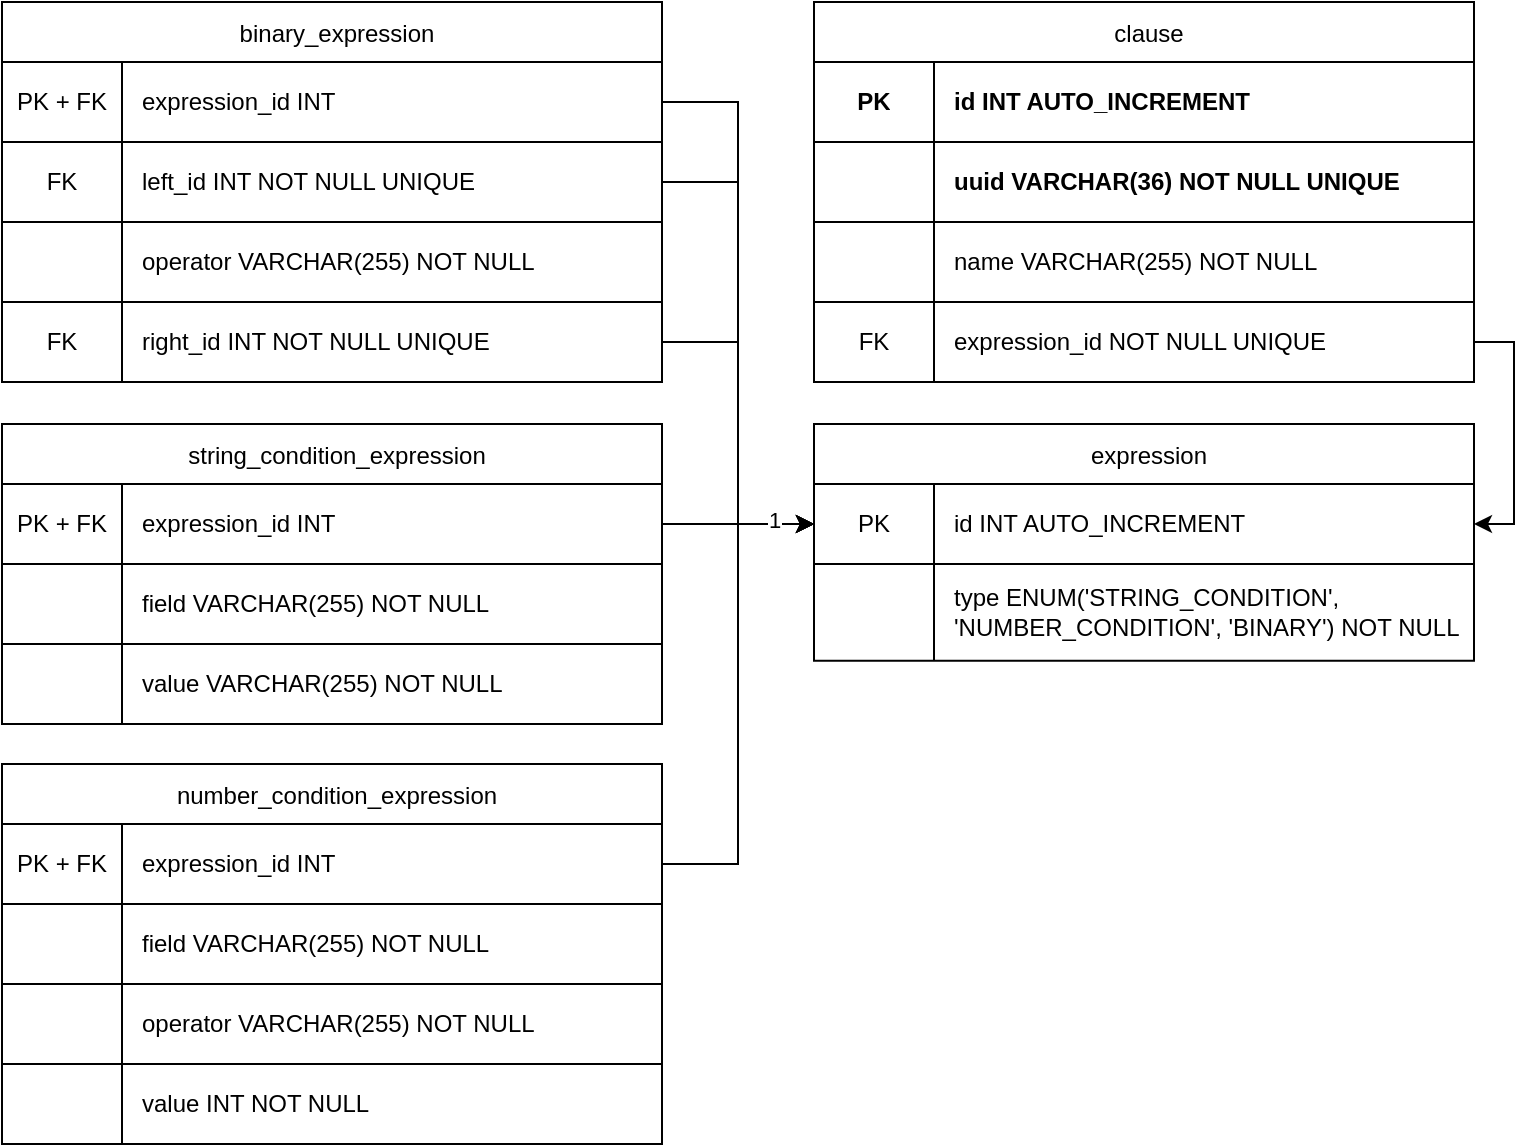 <mxfile version="28.2.0">
  <diagram name="Page-1" id="ek-tP67ySGTzb-tkhi0k">
    <mxGraphModel dx="1358" dy="879" grid="1" gridSize="10" guides="1" tooltips="1" connect="1" arrows="1" fold="1" page="1" pageScale="1" pageWidth="850" pageHeight="1100" math="0" shadow="0">
      <root>
        <mxCell id="0" />
        <mxCell id="1" parent="0" />
        <mxCell id="OWFV3B_Z_rQfKOHIlMLY-87" style="edgeStyle=orthogonalEdgeStyle;rounded=0;orthogonalLoop=1;jettySize=auto;html=1;exitX=1;exitY=0.5;exitDx=0;exitDy=0;entryX=0;entryY=0.5;entryDx=0;entryDy=0;" edge="1" parent="1" source="OWFV3B_Z_rQfKOHIlMLY-73" target="OWFV3B_Z_rQfKOHIlMLY-56">
          <mxGeometry relative="1" as="geometry">
            <mxPoint x="500" y="670" as="targetPoint" />
            <mxPoint x="410" y="600" as="sourcePoint" />
          </mxGeometry>
        </mxCell>
        <mxCell id="OWFV3B_Z_rQfKOHIlMLY-1" value="clause" style="shape=table;startSize=30;container=1;collapsible=0;childLayout=tableLayout;spacingLeft=5;" vertex="1" parent="1">
          <mxGeometry x="469" y="299" width="330" height="190" as="geometry" />
        </mxCell>
        <mxCell id="OWFV3B_Z_rQfKOHIlMLY-2" value="" style="shape=tableRow;horizontal=0;startSize=0;swimlaneHead=0;swimlaneBody=0;strokeColor=inherit;top=0;left=0;bottom=0;right=0;collapsible=0;dropTarget=0;fillColor=none;points=[[0,0.5],[1,0.5]];portConstraint=eastwest;fontStyle=1" vertex="1" parent="OWFV3B_Z_rQfKOHIlMLY-1">
          <mxGeometry y="30" width="330" height="40" as="geometry" />
        </mxCell>
        <mxCell id="OWFV3B_Z_rQfKOHIlMLY-3" value="PK" style="shape=partialRectangle;html=1;whiteSpace=wrap;connectable=0;strokeColor=inherit;overflow=hidden;fillColor=none;top=0;left=0;bottom=0;right=0;pointerEvents=1;fontStyle=1" vertex="1" parent="OWFV3B_Z_rQfKOHIlMLY-2">
          <mxGeometry width="60" height="40" as="geometry">
            <mxRectangle width="60" height="40" as="alternateBounds" />
          </mxGeometry>
        </mxCell>
        <mxCell id="OWFV3B_Z_rQfKOHIlMLY-4" value="id INT AUTO_INCREMENT" style="shape=partialRectangle;html=1;whiteSpace=wrap;connectable=0;strokeColor=inherit;overflow=hidden;fillColor=none;top=0;left=0;bottom=0;right=0;pointerEvents=1;align=left;spacingLeft=8;fontStyle=1" vertex="1" parent="OWFV3B_Z_rQfKOHIlMLY-2">
          <mxGeometry x="60" width="270" height="40" as="geometry">
            <mxRectangle width="270" height="40" as="alternateBounds" />
          </mxGeometry>
        </mxCell>
        <mxCell id="OWFV3B_Z_rQfKOHIlMLY-5" value="" style="shape=tableRow;horizontal=0;startSize=0;swimlaneHead=0;swimlaneBody=0;strokeColor=inherit;top=0;left=0;bottom=0;right=0;collapsible=0;dropTarget=0;fillColor=none;points=[[0,0.5],[1,0.5]];portConstraint=eastwest;fontStyle=1" vertex="1" parent="OWFV3B_Z_rQfKOHIlMLY-1">
          <mxGeometry y="70" width="330" height="40" as="geometry" />
        </mxCell>
        <mxCell id="OWFV3B_Z_rQfKOHIlMLY-6" value="" style="shape=partialRectangle;html=1;whiteSpace=wrap;connectable=0;strokeColor=inherit;overflow=hidden;fillColor=none;top=0;left=0;bottom=0;right=0;pointerEvents=1;fontStyle=1" vertex="1" parent="OWFV3B_Z_rQfKOHIlMLY-5">
          <mxGeometry width="60" height="40" as="geometry">
            <mxRectangle width="60" height="40" as="alternateBounds" />
          </mxGeometry>
        </mxCell>
        <mxCell id="OWFV3B_Z_rQfKOHIlMLY-7" value="uuid VARCHAR(36) NOT NULL UNIQUE" style="shape=partialRectangle;html=1;whiteSpace=wrap;connectable=0;strokeColor=inherit;overflow=hidden;fillColor=none;top=0;left=0;bottom=0;right=0;pointerEvents=1;align=left;spacingLeft=8;fontStyle=1" vertex="1" parent="OWFV3B_Z_rQfKOHIlMLY-5">
          <mxGeometry x="60" width="270" height="40" as="geometry">
            <mxRectangle width="270" height="40" as="alternateBounds" />
          </mxGeometry>
        </mxCell>
        <mxCell id="OWFV3B_Z_rQfKOHIlMLY-8" value="" style="shape=tableRow;horizontal=0;startSize=0;swimlaneHead=0;swimlaneBody=0;strokeColor=inherit;top=0;left=0;bottom=0;right=0;collapsible=0;dropTarget=0;fillColor=none;points=[[0,0.5],[1,0.5]];portConstraint=eastwest;" vertex="1" parent="OWFV3B_Z_rQfKOHIlMLY-1">
          <mxGeometry y="110" width="330" height="40" as="geometry" />
        </mxCell>
        <mxCell id="OWFV3B_Z_rQfKOHIlMLY-9" value="" style="shape=partialRectangle;html=1;whiteSpace=wrap;connectable=0;strokeColor=inherit;overflow=hidden;fillColor=none;top=0;left=0;bottom=0;right=0;pointerEvents=1;" vertex="1" parent="OWFV3B_Z_rQfKOHIlMLY-8">
          <mxGeometry width="60" height="40" as="geometry">
            <mxRectangle width="60" height="40" as="alternateBounds" />
          </mxGeometry>
        </mxCell>
        <mxCell id="OWFV3B_Z_rQfKOHIlMLY-10" value="name VARCHAR(255) NOT NULL" style="shape=partialRectangle;html=1;whiteSpace=wrap;connectable=0;strokeColor=inherit;overflow=hidden;fillColor=none;top=0;left=0;bottom=0;right=0;pointerEvents=1;align=left;spacingLeft=8;" vertex="1" parent="OWFV3B_Z_rQfKOHIlMLY-8">
          <mxGeometry x="60" width="270" height="40" as="geometry">
            <mxRectangle width="270" height="40" as="alternateBounds" />
          </mxGeometry>
        </mxCell>
        <mxCell id="OWFV3B_Z_rQfKOHIlMLY-11" style="shape=tableRow;horizontal=0;startSize=0;swimlaneHead=0;swimlaneBody=0;strokeColor=inherit;top=0;left=0;bottom=0;right=0;collapsible=0;dropTarget=0;fillColor=none;points=[[0,0.5],[1,0.5]];portConstraint=eastwest;" vertex="1" parent="OWFV3B_Z_rQfKOHIlMLY-1">
          <mxGeometry y="150" width="330" height="40" as="geometry" />
        </mxCell>
        <mxCell id="OWFV3B_Z_rQfKOHIlMLY-12" value="FK" style="shape=partialRectangle;html=1;whiteSpace=wrap;connectable=0;strokeColor=inherit;overflow=hidden;fillColor=none;top=0;left=0;bottom=0;right=0;pointerEvents=1;" vertex="1" parent="OWFV3B_Z_rQfKOHIlMLY-11">
          <mxGeometry width="60" height="40" as="geometry">
            <mxRectangle width="60" height="40" as="alternateBounds" />
          </mxGeometry>
        </mxCell>
        <mxCell id="OWFV3B_Z_rQfKOHIlMLY-13" value="expression_id NOT NULL UNIQUE&amp;nbsp;" style="shape=partialRectangle;html=1;whiteSpace=wrap;connectable=0;strokeColor=inherit;overflow=hidden;fillColor=none;top=0;left=0;bottom=0;right=0;pointerEvents=1;align=left;spacingLeft=8;" vertex="1" parent="OWFV3B_Z_rQfKOHIlMLY-11">
          <mxGeometry x="60" width="270" height="40" as="geometry">
            <mxRectangle width="270" height="40" as="alternateBounds" />
          </mxGeometry>
        </mxCell>
        <mxCell id="OWFV3B_Z_rQfKOHIlMLY-14" value="string_condition_expression" style="shape=table;startSize=30;container=1;collapsible=0;childLayout=tableLayout;spacingLeft=5;" vertex="1" parent="1">
          <mxGeometry x="63" y="510" width="330" height="150" as="geometry" />
        </mxCell>
        <mxCell id="OWFV3B_Z_rQfKOHIlMLY-15" value="" style="shape=tableRow;horizontal=0;startSize=0;swimlaneHead=0;swimlaneBody=0;strokeColor=inherit;top=0;left=0;bottom=0;right=0;collapsible=0;dropTarget=0;fillColor=none;points=[[0,0.5],[1,0.5]];portConstraint=eastwest;" vertex="1" parent="OWFV3B_Z_rQfKOHIlMLY-14">
          <mxGeometry y="30" width="330" height="40" as="geometry" />
        </mxCell>
        <mxCell id="OWFV3B_Z_rQfKOHIlMLY-16" value="PK + FK" style="shape=partialRectangle;html=1;whiteSpace=wrap;connectable=0;strokeColor=inherit;overflow=hidden;fillColor=none;top=0;left=0;bottom=0;right=0;pointerEvents=1;" vertex="1" parent="OWFV3B_Z_rQfKOHIlMLY-15">
          <mxGeometry width="60" height="40" as="geometry">
            <mxRectangle width="60" height="40" as="alternateBounds" />
          </mxGeometry>
        </mxCell>
        <mxCell id="OWFV3B_Z_rQfKOHIlMLY-17" value="expression_id INT" style="shape=partialRectangle;html=1;whiteSpace=wrap;connectable=0;strokeColor=inherit;overflow=hidden;fillColor=none;top=0;left=0;bottom=0;right=0;pointerEvents=1;align=left;spacingLeft=8;" vertex="1" parent="OWFV3B_Z_rQfKOHIlMLY-15">
          <mxGeometry x="60" width="270" height="40" as="geometry">
            <mxRectangle width="270" height="40" as="alternateBounds" />
          </mxGeometry>
        </mxCell>
        <mxCell id="OWFV3B_Z_rQfKOHIlMLY-18" value="" style="shape=tableRow;horizontal=0;startSize=0;swimlaneHead=0;swimlaneBody=0;strokeColor=inherit;top=0;left=0;bottom=0;right=0;collapsible=0;dropTarget=0;fillColor=none;points=[[0,0.5],[1,0.5]];portConstraint=eastwest;" vertex="1" parent="OWFV3B_Z_rQfKOHIlMLY-14">
          <mxGeometry y="70" width="330" height="40" as="geometry" />
        </mxCell>
        <mxCell id="OWFV3B_Z_rQfKOHIlMLY-19" value="" style="shape=partialRectangle;html=1;whiteSpace=wrap;connectable=0;strokeColor=inherit;overflow=hidden;fillColor=none;top=0;left=0;bottom=0;right=0;pointerEvents=1;" vertex="1" parent="OWFV3B_Z_rQfKOHIlMLY-18">
          <mxGeometry width="60" height="40" as="geometry">
            <mxRectangle width="60" height="40" as="alternateBounds" />
          </mxGeometry>
        </mxCell>
        <mxCell id="OWFV3B_Z_rQfKOHIlMLY-20" value="field VARCHAR(255) NOT NULL" style="shape=partialRectangle;html=1;whiteSpace=wrap;connectable=0;strokeColor=inherit;overflow=hidden;fillColor=none;top=0;left=0;bottom=0;right=0;pointerEvents=1;align=left;spacingLeft=8;" vertex="1" parent="OWFV3B_Z_rQfKOHIlMLY-18">
          <mxGeometry x="60" width="270" height="40" as="geometry">
            <mxRectangle width="270" height="40" as="alternateBounds" />
          </mxGeometry>
        </mxCell>
        <mxCell id="OWFV3B_Z_rQfKOHIlMLY-21" value="" style="shape=tableRow;horizontal=0;startSize=0;swimlaneHead=0;swimlaneBody=0;strokeColor=inherit;top=0;left=0;bottom=0;right=0;collapsible=0;dropTarget=0;fillColor=none;points=[[0,0.5],[1,0.5]];portConstraint=eastwest;" vertex="1" parent="OWFV3B_Z_rQfKOHIlMLY-14">
          <mxGeometry y="110" width="330" height="40" as="geometry" />
        </mxCell>
        <mxCell id="OWFV3B_Z_rQfKOHIlMLY-22" value="" style="shape=partialRectangle;html=1;whiteSpace=wrap;connectable=0;strokeColor=inherit;overflow=hidden;fillColor=none;top=0;left=0;bottom=0;right=0;pointerEvents=1;" vertex="1" parent="OWFV3B_Z_rQfKOHIlMLY-21">
          <mxGeometry width="60" height="40" as="geometry">
            <mxRectangle width="60" height="40" as="alternateBounds" />
          </mxGeometry>
        </mxCell>
        <mxCell id="OWFV3B_Z_rQfKOHIlMLY-23" value="value VARCHAR(255) NOT NULL" style="shape=partialRectangle;html=1;whiteSpace=wrap;connectable=0;strokeColor=inherit;overflow=hidden;fillColor=none;top=0;left=0;bottom=0;right=0;pointerEvents=1;align=left;spacingLeft=8;" vertex="1" parent="OWFV3B_Z_rQfKOHIlMLY-21">
          <mxGeometry x="60" width="270" height="40" as="geometry">
            <mxRectangle width="270" height="40" as="alternateBounds" />
          </mxGeometry>
        </mxCell>
        <mxCell id="OWFV3B_Z_rQfKOHIlMLY-34" style="edgeStyle=orthogonalEdgeStyle;rounded=0;orthogonalLoop=1;jettySize=auto;html=1;entryX=0;entryY=0.5;entryDx=0;entryDy=0;" edge="1" parent="1" source="OWFV3B_Z_rQfKOHIlMLY-15" target="OWFV3B_Z_rQfKOHIlMLY-56">
          <mxGeometry relative="1" as="geometry" />
        </mxCell>
        <mxCell id="OWFV3B_Z_rQfKOHIlMLY-35" value="binary_expression" style="shape=table;startSize=30;container=1;collapsible=0;childLayout=tableLayout;spacingLeft=5;" vertex="1" parent="1">
          <mxGeometry x="63" y="299" width="330" height="190" as="geometry" />
        </mxCell>
        <mxCell id="OWFV3B_Z_rQfKOHIlMLY-36" value="" style="shape=tableRow;horizontal=0;startSize=0;swimlaneHead=0;swimlaneBody=0;strokeColor=inherit;top=0;left=0;bottom=0;right=0;collapsible=0;dropTarget=0;fillColor=none;points=[[0,0.5],[1,0.5]];portConstraint=eastwest;" vertex="1" parent="OWFV3B_Z_rQfKOHIlMLY-35">
          <mxGeometry y="30" width="330" height="40" as="geometry" />
        </mxCell>
        <mxCell id="OWFV3B_Z_rQfKOHIlMLY-37" value="PK + FK" style="shape=partialRectangle;html=1;whiteSpace=wrap;connectable=0;strokeColor=inherit;overflow=hidden;fillColor=none;top=0;left=0;bottom=0;right=0;pointerEvents=1;" vertex="1" parent="OWFV3B_Z_rQfKOHIlMLY-36">
          <mxGeometry width="60" height="40" as="geometry">
            <mxRectangle width="60" height="40" as="alternateBounds" />
          </mxGeometry>
        </mxCell>
        <mxCell id="OWFV3B_Z_rQfKOHIlMLY-38" value="expression_id INT" style="shape=partialRectangle;html=1;whiteSpace=wrap;connectable=0;strokeColor=inherit;overflow=hidden;fillColor=none;top=0;left=0;bottom=0;right=0;pointerEvents=1;align=left;spacingLeft=8;" vertex="1" parent="OWFV3B_Z_rQfKOHIlMLY-36">
          <mxGeometry x="60" width="270" height="40" as="geometry">
            <mxRectangle width="270" height="40" as="alternateBounds" />
          </mxGeometry>
        </mxCell>
        <mxCell id="OWFV3B_Z_rQfKOHIlMLY-39" value="" style="shape=tableRow;horizontal=0;startSize=0;swimlaneHead=0;swimlaneBody=0;strokeColor=inherit;top=0;left=0;bottom=0;right=0;collapsible=0;dropTarget=0;fillColor=none;points=[[0,0.5],[1,0.5]];portConstraint=eastwest;" vertex="1" parent="OWFV3B_Z_rQfKOHIlMLY-35">
          <mxGeometry y="70" width="330" height="40" as="geometry" />
        </mxCell>
        <mxCell id="OWFV3B_Z_rQfKOHIlMLY-40" value="FK" style="shape=partialRectangle;html=1;whiteSpace=wrap;connectable=0;strokeColor=inherit;overflow=hidden;fillColor=none;top=0;left=0;bottom=0;right=0;pointerEvents=1;" vertex="1" parent="OWFV3B_Z_rQfKOHIlMLY-39">
          <mxGeometry width="60" height="40" as="geometry">
            <mxRectangle width="60" height="40" as="alternateBounds" />
          </mxGeometry>
        </mxCell>
        <mxCell id="OWFV3B_Z_rQfKOHIlMLY-41" value="left_id&amp;nbsp;INT NOT NULL UNIQUE" style="shape=partialRectangle;html=1;whiteSpace=wrap;connectable=0;strokeColor=inherit;overflow=hidden;fillColor=none;top=0;left=0;bottom=0;right=0;pointerEvents=1;align=left;spacingLeft=8;" vertex="1" parent="OWFV3B_Z_rQfKOHIlMLY-39">
          <mxGeometry x="60" width="270" height="40" as="geometry">
            <mxRectangle width="270" height="40" as="alternateBounds" />
          </mxGeometry>
        </mxCell>
        <mxCell id="OWFV3B_Z_rQfKOHIlMLY-42" value="" style="shape=tableRow;horizontal=0;startSize=0;swimlaneHead=0;swimlaneBody=0;strokeColor=inherit;top=0;left=0;bottom=0;right=0;collapsible=0;dropTarget=0;fillColor=none;points=[[0,0.5],[1,0.5]];portConstraint=eastwest;" vertex="1" parent="OWFV3B_Z_rQfKOHIlMLY-35">
          <mxGeometry y="110" width="330" height="40" as="geometry" />
        </mxCell>
        <mxCell id="OWFV3B_Z_rQfKOHIlMLY-43" value="" style="shape=partialRectangle;html=1;whiteSpace=wrap;connectable=0;strokeColor=inherit;overflow=hidden;fillColor=none;top=0;left=0;bottom=0;right=0;pointerEvents=1;" vertex="1" parent="OWFV3B_Z_rQfKOHIlMLY-42">
          <mxGeometry width="60" height="40" as="geometry">
            <mxRectangle width="60" height="40" as="alternateBounds" />
          </mxGeometry>
        </mxCell>
        <mxCell id="OWFV3B_Z_rQfKOHIlMLY-44" value="operator VARCHAR(255) NOT NULL" style="shape=partialRectangle;html=1;whiteSpace=wrap;connectable=0;strokeColor=inherit;overflow=hidden;fillColor=none;top=0;left=0;bottom=0;right=0;pointerEvents=1;align=left;spacingLeft=8;" vertex="1" parent="OWFV3B_Z_rQfKOHIlMLY-42">
          <mxGeometry x="60" width="270" height="40" as="geometry">
            <mxRectangle width="270" height="40" as="alternateBounds" />
          </mxGeometry>
        </mxCell>
        <mxCell id="OWFV3B_Z_rQfKOHIlMLY-45" style="shape=tableRow;horizontal=0;startSize=0;swimlaneHead=0;swimlaneBody=0;strokeColor=inherit;top=0;left=0;bottom=0;right=0;collapsible=0;dropTarget=0;fillColor=none;points=[[0,0.5],[1,0.5]];portConstraint=eastwest;" vertex="1" parent="OWFV3B_Z_rQfKOHIlMLY-35">
          <mxGeometry y="150" width="330" height="40" as="geometry" />
        </mxCell>
        <mxCell id="OWFV3B_Z_rQfKOHIlMLY-46" value="FK" style="shape=partialRectangle;html=1;whiteSpace=wrap;connectable=0;strokeColor=inherit;overflow=hidden;fillColor=none;top=0;left=0;bottom=0;right=0;pointerEvents=1;" vertex="1" parent="OWFV3B_Z_rQfKOHIlMLY-45">
          <mxGeometry width="60" height="40" as="geometry">
            <mxRectangle width="60" height="40" as="alternateBounds" />
          </mxGeometry>
        </mxCell>
        <mxCell id="OWFV3B_Z_rQfKOHIlMLY-47" value="right_id&amp;nbsp;INT NOT NULL UNIQUE" style="shape=partialRectangle;html=1;whiteSpace=wrap;connectable=0;strokeColor=inherit;overflow=hidden;fillColor=none;top=0;left=0;bottom=0;right=0;pointerEvents=1;align=left;spacingLeft=8;" vertex="1" parent="OWFV3B_Z_rQfKOHIlMLY-45">
          <mxGeometry x="60" width="270" height="40" as="geometry">
            <mxRectangle width="270" height="40" as="alternateBounds" />
          </mxGeometry>
        </mxCell>
        <mxCell id="OWFV3B_Z_rQfKOHIlMLY-48" style="edgeStyle=orthogonalEdgeStyle;rounded=0;orthogonalLoop=1;jettySize=auto;html=1;entryX=0;entryY=0.5;entryDx=0;entryDy=0;" edge="1" parent="1" source="OWFV3B_Z_rQfKOHIlMLY-36" target="OWFV3B_Z_rQfKOHIlMLY-56">
          <mxGeometry relative="1" as="geometry" />
        </mxCell>
        <mxCell id="OWFV3B_Z_rQfKOHIlMLY-49" style="edgeStyle=orthogonalEdgeStyle;rounded=0;orthogonalLoop=1;jettySize=auto;html=1;entryX=0;entryY=0.5;entryDx=0;entryDy=0;" edge="1" parent="1" source="OWFV3B_Z_rQfKOHIlMLY-45" target="OWFV3B_Z_rQfKOHIlMLY-56">
          <mxGeometry relative="1" as="geometry">
            <mxPoint x="658" y="450" as="targetPoint" />
          </mxGeometry>
        </mxCell>
        <mxCell id="OWFV3B_Z_rQfKOHIlMLY-50" style="edgeStyle=orthogonalEdgeStyle;rounded=0;orthogonalLoop=1;jettySize=auto;html=1;exitX=1;exitY=0.5;exitDx=0;exitDy=0;entryX=0;entryY=0.5;entryDx=0;entryDy=0;" edge="1" parent="1" source="OWFV3B_Z_rQfKOHIlMLY-39" target="OWFV3B_Z_rQfKOHIlMLY-56">
          <mxGeometry relative="1" as="geometry" />
        </mxCell>
        <mxCell id="OWFV3B_Z_rQfKOHIlMLY-51" value="1" style="edgeLabel;html=1;align=center;verticalAlign=middle;resizable=0;points=[];" vertex="1" connectable="0" parent="OWFV3B_Z_rQfKOHIlMLY-50">
          <mxGeometry x="0.832" y="2" relative="1" as="geometry">
            <mxPoint as="offset" />
          </mxGeometry>
        </mxCell>
        <mxCell id="OWFV3B_Z_rQfKOHIlMLY-54" style="edgeStyle=orthogonalEdgeStyle;rounded=0;orthogonalLoop=1;jettySize=auto;html=1;exitX=1;exitY=0.5;exitDx=0;exitDy=0;entryX=1;entryY=0.5;entryDx=0;entryDy=0;" edge="1" parent="1" source="OWFV3B_Z_rQfKOHIlMLY-11" target="OWFV3B_Z_rQfKOHIlMLY-56">
          <mxGeometry relative="1" as="geometry" />
        </mxCell>
        <mxCell id="OWFV3B_Z_rQfKOHIlMLY-55" value="expression" style="shape=table;startSize=30;container=1;collapsible=0;childLayout=tableLayout;spacingLeft=5;" vertex="1" parent="1">
          <mxGeometry x="469" y="510" width="330" height="118.333" as="geometry" />
        </mxCell>
        <mxCell id="OWFV3B_Z_rQfKOHIlMLY-56" value="" style="shape=tableRow;horizontal=0;startSize=0;swimlaneHead=0;swimlaneBody=0;strokeColor=inherit;top=0;left=0;bottom=0;right=0;collapsible=0;dropTarget=0;fillColor=none;points=[[0,0.5],[1,0.5]];portConstraint=eastwest;fontStyle=1" vertex="1" parent="OWFV3B_Z_rQfKOHIlMLY-55">
          <mxGeometry y="30" width="330" height="40" as="geometry" />
        </mxCell>
        <mxCell id="OWFV3B_Z_rQfKOHIlMLY-57" value="&lt;span style=&quot;font-weight: 400;&quot;&gt;PK&lt;/span&gt;" style="shape=partialRectangle;html=1;whiteSpace=wrap;connectable=0;strokeColor=inherit;overflow=hidden;fillColor=none;top=0;left=0;bottom=0;right=0;pointerEvents=1;fontStyle=1" vertex="1" parent="OWFV3B_Z_rQfKOHIlMLY-56">
          <mxGeometry width="60" height="40" as="geometry">
            <mxRectangle width="60" height="40" as="alternateBounds" />
          </mxGeometry>
        </mxCell>
        <mxCell id="OWFV3B_Z_rQfKOHIlMLY-58" value="&lt;span style=&quot;font-weight: 400;&quot;&gt;id INT AUTO_INCREMENT&lt;/span&gt;" style="shape=partialRectangle;html=1;whiteSpace=wrap;connectable=0;strokeColor=inherit;overflow=hidden;fillColor=none;top=0;left=0;bottom=0;right=0;pointerEvents=1;align=left;spacingLeft=8;fontStyle=1" vertex="1" parent="OWFV3B_Z_rQfKOHIlMLY-56">
          <mxGeometry x="60" width="270" height="40" as="geometry">
            <mxRectangle width="270" height="40" as="alternateBounds" />
          </mxGeometry>
        </mxCell>
        <mxCell id="OWFV3B_Z_rQfKOHIlMLY-59" value="" style="shape=tableRow;horizontal=0;startSize=0;swimlaneHead=0;swimlaneBody=0;strokeColor=inherit;top=0;left=0;bottom=0;right=0;collapsible=0;dropTarget=0;fillColor=none;points=[[0,0.5],[1,0.5]];portConstraint=eastwest;fontStyle=1" vertex="1" parent="OWFV3B_Z_rQfKOHIlMLY-55">
          <mxGeometry y="70" width="330" height="48" as="geometry" />
        </mxCell>
        <mxCell id="OWFV3B_Z_rQfKOHIlMLY-60" value="" style="shape=partialRectangle;html=1;whiteSpace=wrap;connectable=0;strokeColor=inherit;overflow=hidden;fillColor=none;top=0;left=0;bottom=0;right=0;pointerEvents=1;fontStyle=1" vertex="1" parent="OWFV3B_Z_rQfKOHIlMLY-59">
          <mxGeometry width="60" height="48" as="geometry">
            <mxRectangle width="60" height="48" as="alternateBounds" />
          </mxGeometry>
        </mxCell>
        <mxCell id="OWFV3B_Z_rQfKOHIlMLY-61" value="&lt;span style=&quot;font-weight: normal;&quot;&gt;type ENUM(&#39;STRING_CONDITION&#39;, &#39;NUMBER_CONDITION&#39;, &#39;BINARY&#39;) NOT NULL&lt;/span&gt;" style="shape=partialRectangle;html=1;whiteSpace=wrap;connectable=0;strokeColor=inherit;overflow=hidden;fillColor=none;top=0;left=0;bottom=0;right=0;pointerEvents=1;align=left;spacingLeft=8;fontStyle=1" vertex="1" parent="OWFV3B_Z_rQfKOHIlMLY-59">
          <mxGeometry x="60" width="270" height="48" as="geometry">
            <mxRectangle width="270" height="48" as="alternateBounds" />
          </mxGeometry>
        </mxCell>
        <mxCell id="OWFV3B_Z_rQfKOHIlMLY-72" value="number_condition_expression" style="shape=table;startSize=30;container=1;collapsible=0;childLayout=tableLayout;spacingLeft=5;" vertex="1" parent="1">
          <mxGeometry x="63" y="680" width="330" height="190" as="geometry" />
        </mxCell>
        <mxCell id="OWFV3B_Z_rQfKOHIlMLY-73" value="" style="shape=tableRow;horizontal=0;startSize=0;swimlaneHead=0;swimlaneBody=0;strokeColor=inherit;top=0;left=0;bottom=0;right=0;collapsible=0;dropTarget=0;fillColor=none;points=[[0,0.5],[1,0.5]];portConstraint=eastwest;" vertex="1" parent="OWFV3B_Z_rQfKOHIlMLY-72">
          <mxGeometry y="30" width="330" height="40" as="geometry" />
        </mxCell>
        <mxCell id="OWFV3B_Z_rQfKOHIlMLY-74" value="PK + FK" style="shape=partialRectangle;html=1;whiteSpace=wrap;connectable=0;strokeColor=inherit;overflow=hidden;fillColor=none;top=0;left=0;bottom=0;right=0;pointerEvents=1;" vertex="1" parent="OWFV3B_Z_rQfKOHIlMLY-73">
          <mxGeometry width="60" height="40" as="geometry">
            <mxRectangle width="60" height="40" as="alternateBounds" />
          </mxGeometry>
        </mxCell>
        <mxCell id="OWFV3B_Z_rQfKOHIlMLY-75" value="expression_id INT" style="shape=partialRectangle;html=1;whiteSpace=wrap;connectable=0;strokeColor=inherit;overflow=hidden;fillColor=none;top=0;left=0;bottom=0;right=0;pointerEvents=1;align=left;spacingLeft=8;" vertex="1" parent="OWFV3B_Z_rQfKOHIlMLY-73">
          <mxGeometry x="60" width="270" height="40" as="geometry">
            <mxRectangle width="270" height="40" as="alternateBounds" />
          </mxGeometry>
        </mxCell>
        <mxCell id="OWFV3B_Z_rQfKOHIlMLY-76" value="" style="shape=tableRow;horizontal=0;startSize=0;swimlaneHead=0;swimlaneBody=0;strokeColor=inherit;top=0;left=0;bottom=0;right=0;collapsible=0;dropTarget=0;fillColor=none;points=[[0,0.5],[1,0.5]];portConstraint=eastwest;" vertex="1" parent="OWFV3B_Z_rQfKOHIlMLY-72">
          <mxGeometry y="70" width="330" height="40" as="geometry" />
        </mxCell>
        <mxCell id="OWFV3B_Z_rQfKOHIlMLY-77" value="" style="shape=partialRectangle;html=1;whiteSpace=wrap;connectable=0;strokeColor=inherit;overflow=hidden;fillColor=none;top=0;left=0;bottom=0;right=0;pointerEvents=1;" vertex="1" parent="OWFV3B_Z_rQfKOHIlMLY-76">
          <mxGeometry width="60" height="40" as="geometry">
            <mxRectangle width="60" height="40" as="alternateBounds" />
          </mxGeometry>
        </mxCell>
        <mxCell id="OWFV3B_Z_rQfKOHIlMLY-78" value="field VARCHAR(255) NOT NULL" style="shape=partialRectangle;html=1;whiteSpace=wrap;connectable=0;strokeColor=inherit;overflow=hidden;fillColor=none;top=0;left=0;bottom=0;right=0;pointerEvents=1;align=left;spacingLeft=8;" vertex="1" parent="OWFV3B_Z_rQfKOHIlMLY-76">
          <mxGeometry x="60" width="270" height="40" as="geometry">
            <mxRectangle width="270" height="40" as="alternateBounds" />
          </mxGeometry>
        </mxCell>
        <mxCell id="OWFV3B_Z_rQfKOHIlMLY-79" value="" style="shape=tableRow;horizontal=0;startSize=0;swimlaneHead=0;swimlaneBody=0;strokeColor=inherit;top=0;left=0;bottom=0;right=0;collapsible=0;dropTarget=0;fillColor=none;points=[[0,0.5],[1,0.5]];portConstraint=eastwest;" vertex="1" parent="OWFV3B_Z_rQfKOHIlMLY-72">
          <mxGeometry y="110" width="330" height="40" as="geometry" />
        </mxCell>
        <mxCell id="OWFV3B_Z_rQfKOHIlMLY-80" value="" style="shape=partialRectangle;html=1;whiteSpace=wrap;connectable=0;strokeColor=inherit;overflow=hidden;fillColor=none;top=0;left=0;bottom=0;right=0;pointerEvents=1;" vertex="1" parent="OWFV3B_Z_rQfKOHIlMLY-79">
          <mxGeometry width="60" height="40" as="geometry">
            <mxRectangle width="60" height="40" as="alternateBounds" />
          </mxGeometry>
        </mxCell>
        <mxCell id="OWFV3B_Z_rQfKOHIlMLY-81" value="operator VARCHAR(255) NOT NULL" style="shape=partialRectangle;html=1;whiteSpace=wrap;connectable=0;strokeColor=inherit;overflow=hidden;fillColor=none;top=0;left=0;bottom=0;right=0;pointerEvents=1;align=left;spacingLeft=8;" vertex="1" parent="OWFV3B_Z_rQfKOHIlMLY-79">
          <mxGeometry x="60" width="270" height="40" as="geometry">
            <mxRectangle width="270" height="40" as="alternateBounds" />
          </mxGeometry>
        </mxCell>
        <mxCell id="OWFV3B_Z_rQfKOHIlMLY-82" style="shape=tableRow;horizontal=0;startSize=0;swimlaneHead=0;swimlaneBody=0;strokeColor=inherit;top=0;left=0;bottom=0;right=0;collapsible=0;dropTarget=0;fillColor=none;points=[[0,0.5],[1,0.5]];portConstraint=eastwest;" vertex="1" parent="OWFV3B_Z_rQfKOHIlMLY-72">
          <mxGeometry y="150" width="330" height="40" as="geometry" />
        </mxCell>
        <mxCell id="OWFV3B_Z_rQfKOHIlMLY-83" value="" style="shape=partialRectangle;html=1;whiteSpace=wrap;connectable=0;strokeColor=inherit;overflow=hidden;fillColor=none;top=0;left=0;bottom=0;right=0;pointerEvents=1;" vertex="1" parent="OWFV3B_Z_rQfKOHIlMLY-82">
          <mxGeometry width="60" height="40" as="geometry">
            <mxRectangle width="60" height="40" as="alternateBounds" />
          </mxGeometry>
        </mxCell>
        <mxCell id="OWFV3B_Z_rQfKOHIlMLY-84" value="value INT NOT NULL" style="shape=partialRectangle;html=1;whiteSpace=wrap;connectable=0;strokeColor=inherit;overflow=hidden;fillColor=none;top=0;left=0;bottom=0;right=0;pointerEvents=1;align=left;spacingLeft=8;" vertex="1" parent="OWFV3B_Z_rQfKOHIlMLY-82">
          <mxGeometry x="60" width="270" height="40" as="geometry">
            <mxRectangle width="270" height="40" as="alternateBounds" />
          </mxGeometry>
        </mxCell>
      </root>
    </mxGraphModel>
  </diagram>
</mxfile>
